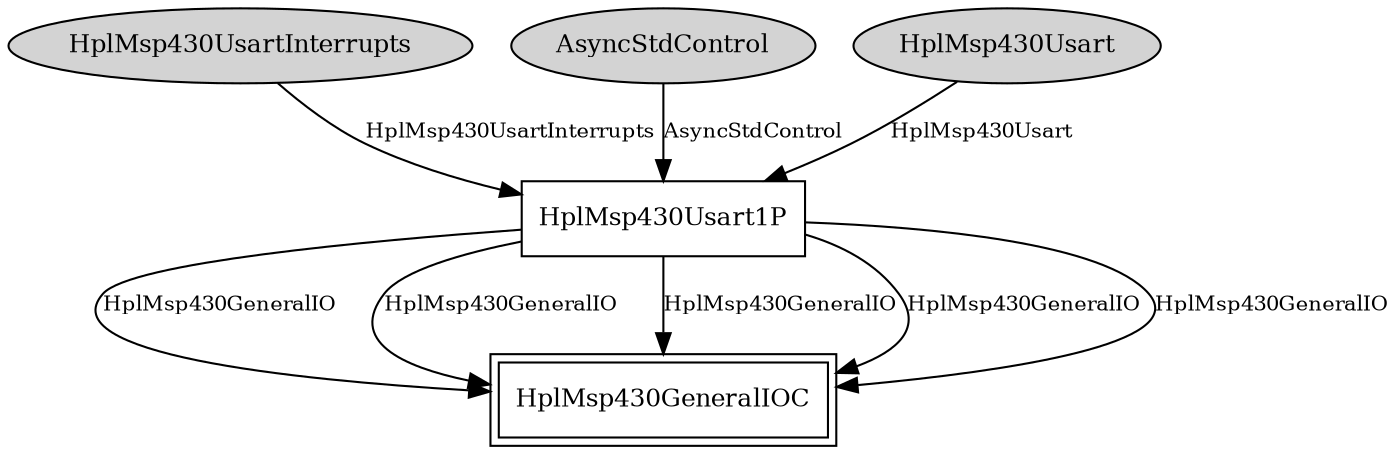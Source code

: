 digraph "tos.chips.msp430.usart.HplMsp430Usart1C" {
  n0x7fcf8f8c1d10 [shape=ellipse, style=filled, label="HplMsp430UsartInterrupts", fontsize=12];
  "HplMsp430Usart1P" [fontsize=12, shape=box, URL="../chtml/tos.chips.msp430.usart.HplMsp430Usart1P.html"];
  n0x7fcf8f8c4840 [shape=ellipse, style=filled, label="AsyncStdControl", fontsize=12];
  "HplMsp430Usart1P" [fontsize=12, shape=box, URL="../chtml/tos.chips.msp430.usart.HplMsp430Usart1P.html"];
  n0x7fcf8f8c60c0 [shape=ellipse, style=filled, label="HplMsp430Usart", fontsize=12];
  "HplMsp430Usart1P" [fontsize=12, shape=box, URL="../chtml/tos.chips.msp430.usart.HplMsp430Usart1P.html"];
  "HplMsp430Usart1P" [fontsize=12, shape=box, URL="../chtml/tos.chips.msp430.usart.HplMsp430Usart1P.html"];
  "HplMsp430GeneralIOC" [fontsize=12, shape=box,peripheries=2, URL="../chtml/tos.chips.msp430.pins.HplMsp430GeneralIOC.html"];
  "HplMsp430Usart1P" [fontsize=12, shape=box, URL="../chtml/tos.chips.msp430.usart.HplMsp430Usart1P.html"];
  "HplMsp430GeneralIOC" [fontsize=12, shape=box,peripheries=2, URL="../chtml/tos.chips.msp430.pins.HplMsp430GeneralIOC.html"];
  "HplMsp430Usart1P" [fontsize=12, shape=box, URL="../chtml/tos.chips.msp430.usart.HplMsp430Usart1P.html"];
  "HplMsp430GeneralIOC" [fontsize=12, shape=box,peripheries=2, URL="../chtml/tos.chips.msp430.pins.HplMsp430GeneralIOC.html"];
  "HplMsp430Usart1P" [fontsize=12, shape=box, URL="../chtml/tos.chips.msp430.usart.HplMsp430Usart1P.html"];
  "HplMsp430GeneralIOC" [fontsize=12, shape=box,peripheries=2, URL="../chtml/tos.chips.msp430.pins.HplMsp430GeneralIOC.html"];
  "HplMsp430Usart1P" [fontsize=12, shape=box, URL="../chtml/tos.chips.msp430.usart.HplMsp430Usart1P.html"];
  "HplMsp430GeneralIOC" [fontsize=12, shape=box,peripheries=2, URL="../chtml/tos.chips.msp430.pins.HplMsp430GeneralIOC.html"];
  "n0x7fcf8f8c1d10" -> "HplMsp430Usart1P" [label="HplMsp430UsartInterrupts", URL="../ihtml/tos.chips.msp430.usart.HplMsp430UsartInterrupts.html", fontsize=10];
  "n0x7fcf8f8c4840" -> "HplMsp430Usart1P" [label="AsyncStdControl", URL="../ihtml/tos.interfaces.AsyncStdControl.html", fontsize=10];
  "n0x7fcf8f8c60c0" -> "HplMsp430Usart1P" [label="HplMsp430Usart", URL="../ihtml/tos.chips.msp430.usart.HplMsp430Usart.html", fontsize=10];
  "HplMsp430Usart1P" -> "HplMsp430GeneralIOC" [label="HplMsp430GeneralIO", URL="../ihtml/tos.chips.msp430.pins.HplMsp430GeneralIO.html", fontsize=10];
  "HplMsp430Usart1P" -> "HplMsp430GeneralIOC" [label="HplMsp430GeneralIO", URL="../ihtml/tos.chips.msp430.pins.HplMsp430GeneralIO.html", fontsize=10];
  "HplMsp430Usart1P" -> "HplMsp430GeneralIOC" [label="HplMsp430GeneralIO", URL="../ihtml/tos.chips.msp430.pins.HplMsp430GeneralIO.html", fontsize=10];
  "HplMsp430Usart1P" -> "HplMsp430GeneralIOC" [label="HplMsp430GeneralIO", URL="../ihtml/tos.chips.msp430.pins.HplMsp430GeneralIO.html", fontsize=10];
  "HplMsp430Usart1P" -> "HplMsp430GeneralIOC" [label="HplMsp430GeneralIO", URL="../ihtml/tos.chips.msp430.pins.HplMsp430GeneralIO.html", fontsize=10];
}
